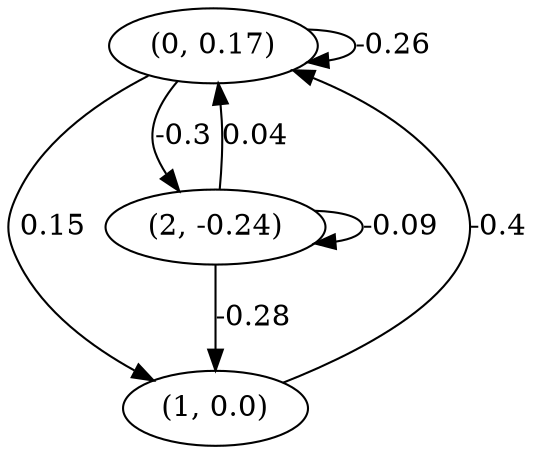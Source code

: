 digraph {
    0 [ label = "(0, 0.17)" ]
    1 [ label = "(1, 0.0)" ]
    2 [ label = "(2, -0.24)" ]
    0 -> 0 [ label = "-0.26" ]
    2 -> 2 [ label = "-0.09" ]
    1 -> 0 [ label = "-0.4" ]
    2 -> 0 [ label = "0.04" ]
    0 -> 1 [ label = "0.15" ]
    2 -> 1 [ label = "-0.28" ]
    0 -> 2 [ label = "-0.3" ]
}

